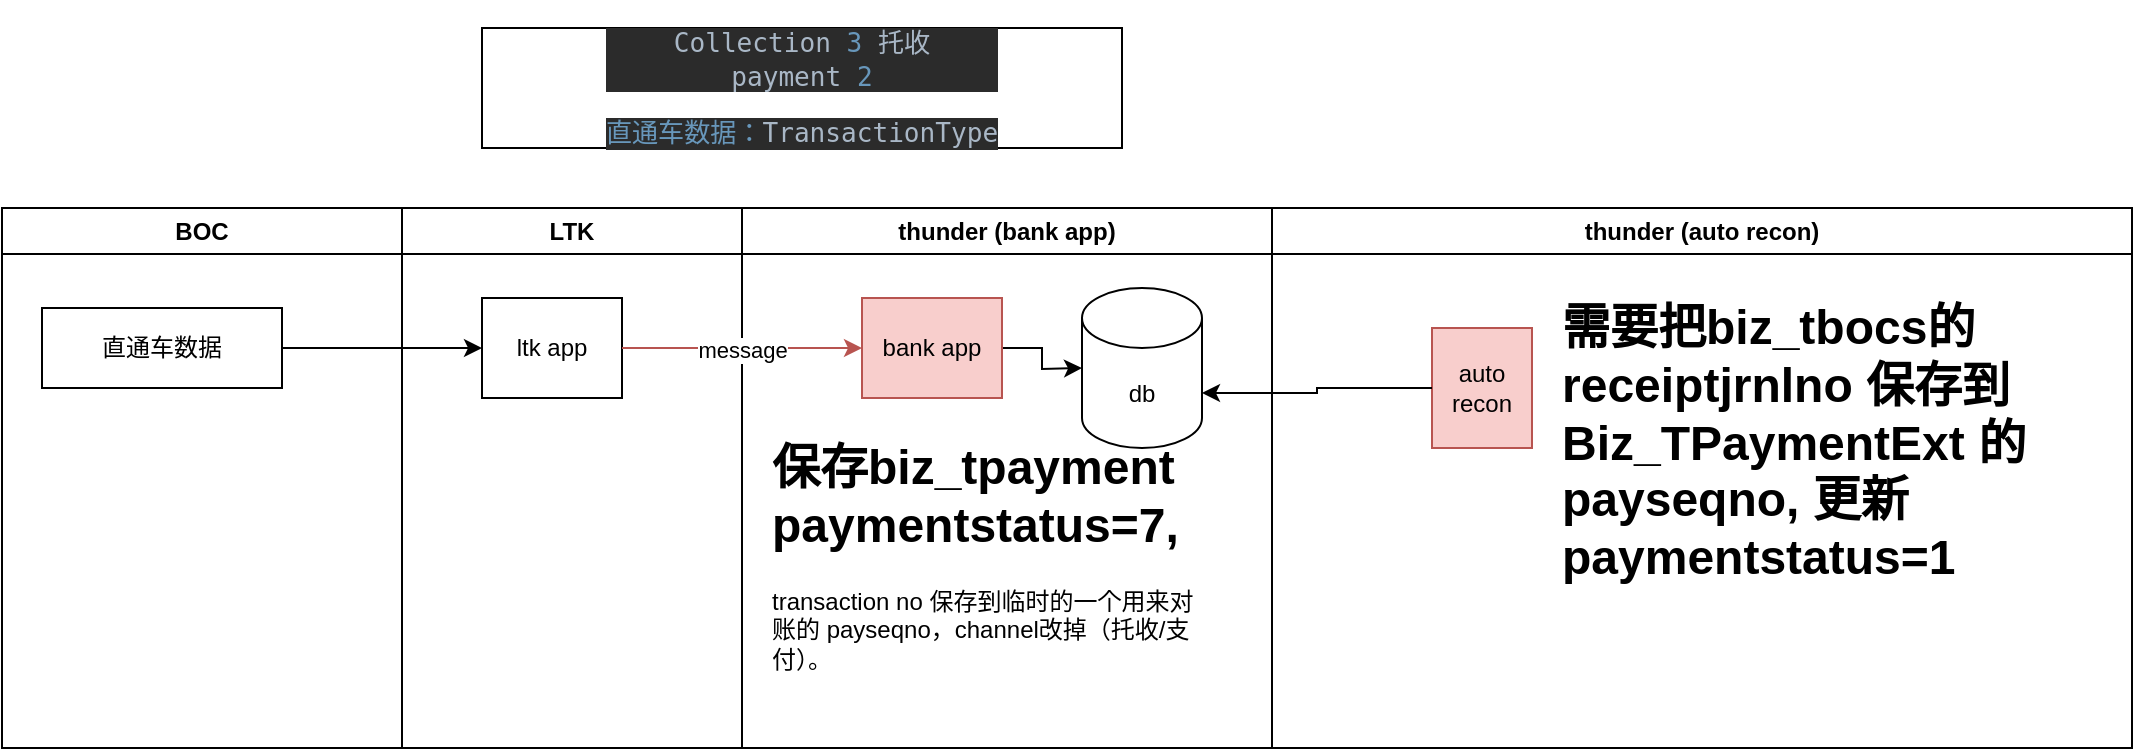 <mxfile version="22.1.11" type="github">
  <diagram name="第 1 页" id="6-Rnt8kSzRVLFlXJ6Ax5">
    <mxGraphModel dx="1294" dy="100577" grid="1" gridSize="10" guides="1" tooltips="1" connect="1" arrows="1" fold="1" page="1" pageScale="1" pageWidth="10000" pageHeight="100000" math="0" shadow="0">
      <root>
        <mxCell id="0" />
        <mxCell id="1" parent="0" />
        <mxCell id="JDs-eVqW2KSuo9xiijql-1" value="BOC" style="swimlane;whiteSpace=wrap;html=1;" vertex="1" parent="1">
          <mxGeometry x="250" y="90" width="200" height="270" as="geometry" />
        </mxCell>
        <mxCell id="JDs-eVqW2KSuo9xiijql-7" value="直通车数据" style="rounded=0;whiteSpace=wrap;html=1;" vertex="1" parent="JDs-eVqW2KSuo9xiijql-1">
          <mxGeometry x="20" y="50" width="120" height="40" as="geometry" />
        </mxCell>
        <mxCell id="JDs-eVqW2KSuo9xiijql-4" value="LTK" style="swimlane;whiteSpace=wrap;html=1;" vertex="1" parent="1">
          <mxGeometry x="450" y="90" width="170" height="270" as="geometry" />
        </mxCell>
        <mxCell id="JDs-eVqW2KSuo9xiijql-9" value="ltk app" style="rounded=0;whiteSpace=wrap;html=1;" vertex="1" parent="JDs-eVqW2KSuo9xiijql-4">
          <mxGeometry x="40" y="45" width="70" height="50" as="geometry" />
        </mxCell>
        <mxCell id="JDs-eVqW2KSuo9xiijql-5" value="thunder (bank app)" style="swimlane;whiteSpace=wrap;html=1;" vertex="1" parent="1">
          <mxGeometry x="620" y="90" width="265" height="270" as="geometry" />
        </mxCell>
        <mxCell id="JDs-eVqW2KSuo9xiijql-13" style="edgeStyle=orthogonalEdgeStyle;rounded=0;orthogonalLoop=1;jettySize=auto;html=1;" edge="1" parent="JDs-eVqW2KSuo9xiijql-5" source="JDs-eVqW2KSuo9xiijql-10">
          <mxGeometry relative="1" as="geometry">
            <mxPoint x="170" y="80" as="targetPoint" />
          </mxGeometry>
        </mxCell>
        <mxCell id="JDs-eVqW2KSuo9xiijql-10" value="bank app" style="rounded=0;whiteSpace=wrap;html=1;fillColor=#f8cecc;strokeColor=#b85450;" vertex="1" parent="JDs-eVqW2KSuo9xiijql-5">
          <mxGeometry x="60" y="45" width="70" height="50" as="geometry" />
        </mxCell>
        <mxCell id="JDs-eVqW2KSuo9xiijql-14" value="db" style="shape=cylinder3;whiteSpace=wrap;html=1;boundedLbl=1;backgroundOutline=1;size=15;" vertex="1" parent="JDs-eVqW2KSuo9xiijql-5">
          <mxGeometry x="170" y="40" width="60" height="80" as="geometry" />
        </mxCell>
        <mxCell id="JDs-eVqW2KSuo9xiijql-19" value="&lt;h1&gt;保存biz_tpayment paymentstatus=7,&lt;/h1&gt;&lt;div&gt;transaction no 保存到临时的一个用来对账的 payseqno，channel改掉（托收/支付）。&lt;/div&gt;" style="text;html=1;strokeColor=none;fillColor=none;spacing=5;spacingTop=-20;whiteSpace=wrap;overflow=hidden;rounded=0;" vertex="1" parent="JDs-eVqW2KSuo9xiijql-5">
          <mxGeometry x="10" y="110" width="220" height="160" as="geometry" />
        </mxCell>
        <mxCell id="JDs-eVqW2KSuo9xiijql-6" value="thunder (auto recon)" style="swimlane;whiteSpace=wrap;html=1;" vertex="1" parent="1">
          <mxGeometry x="885" y="90" width="430" height="270" as="geometry" />
        </mxCell>
        <mxCell id="JDs-eVqW2KSuo9xiijql-15" value="auto recon" style="rounded=0;whiteSpace=wrap;html=1;fillColor=#f8cecc;strokeColor=#b85450;" vertex="1" parent="JDs-eVqW2KSuo9xiijql-6">
          <mxGeometry x="80" y="60" width="50" height="60" as="geometry" />
        </mxCell>
        <mxCell id="JDs-eVqW2KSuo9xiijql-18" value="&lt;h1&gt;需要把biz_tbocs的receiptjrnlno 保存到Biz_TPaymentExt 的payseqno, 更新paymentstatus=1&lt;/h1&gt;" style="text;html=1;strokeColor=none;fillColor=none;spacing=5;spacingTop=-20;whiteSpace=wrap;overflow=hidden;rounded=0;" vertex="1" parent="JDs-eVqW2KSuo9xiijql-6">
          <mxGeometry x="140" y="40" width="270" height="160" as="geometry" />
        </mxCell>
        <mxCell id="JDs-eVqW2KSuo9xiijql-8" style="edgeStyle=orthogonalEdgeStyle;rounded=0;orthogonalLoop=1;jettySize=auto;html=1;entryX=0;entryY=0.5;entryDx=0;entryDy=0;" edge="1" parent="1" source="JDs-eVqW2KSuo9xiijql-7" target="JDs-eVqW2KSuo9xiijql-9">
          <mxGeometry relative="1" as="geometry">
            <mxPoint x="500" y="160" as="targetPoint" />
          </mxGeometry>
        </mxCell>
        <mxCell id="JDs-eVqW2KSuo9xiijql-11" value="" style="edgeStyle=orthogonalEdgeStyle;rounded=0;orthogonalLoop=1;jettySize=auto;html=1;fillColor=#f8cecc;strokeColor=#b85450;" edge="1" parent="1" source="JDs-eVqW2KSuo9xiijql-9" target="JDs-eVqW2KSuo9xiijql-10">
          <mxGeometry relative="1" as="geometry" />
        </mxCell>
        <mxCell id="JDs-eVqW2KSuo9xiijql-12" value="message" style="edgeLabel;html=1;align=center;verticalAlign=middle;resizable=0;points=[];" vertex="1" connectable="0" parent="JDs-eVqW2KSuo9xiijql-11">
          <mxGeometry y="-1" relative="1" as="geometry">
            <mxPoint as="offset" />
          </mxGeometry>
        </mxCell>
        <mxCell id="JDs-eVqW2KSuo9xiijql-16" style="edgeStyle=orthogonalEdgeStyle;rounded=0;orthogonalLoop=1;jettySize=auto;html=1;entryX=1;entryY=0;entryDx=0;entryDy=52.5;entryPerimeter=0;" edge="1" parent="1" source="JDs-eVqW2KSuo9xiijql-15" target="JDs-eVqW2KSuo9xiijql-14">
          <mxGeometry relative="1" as="geometry" />
        </mxCell>
        <mxCell id="JDs-eVqW2KSuo9xiijql-20" value="&lt;pre style=&quot;background-color:#2b2b2b;color:#a9b7c6;font-family:&#39;JetBrains Mono&#39;,monospace;font-size:9.8pt;&quot;&gt;Collection &lt;span style=&quot;color:#6897bb;&quot;&gt;3 &lt;/span&gt;&lt;span style=&quot;font-family:&#39;Courier New&#39;,monospace;&quot;&gt;托收&lt;br&gt;&lt;/span&gt;payment &lt;span style=&quot;color:#6897bb;&quot;&gt;2&lt;/span&gt;&lt;/pre&gt;&lt;pre style=&quot;background-color:#2b2b2b;color:#a9b7c6;font-family:&#39;JetBrains Mono&#39;,monospace;font-size:9.8pt;&quot;&gt;&lt;span style=&quot;color:#6897bb;&quot;&gt;直通车数据：&lt;/span&gt;TransactionType&lt;/pre&gt;" style="rounded=0;whiteSpace=wrap;html=1;" vertex="1" parent="1">
          <mxGeometry x="490" width="320" height="60" as="geometry" />
        </mxCell>
      </root>
    </mxGraphModel>
  </diagram>
</mxfile>
